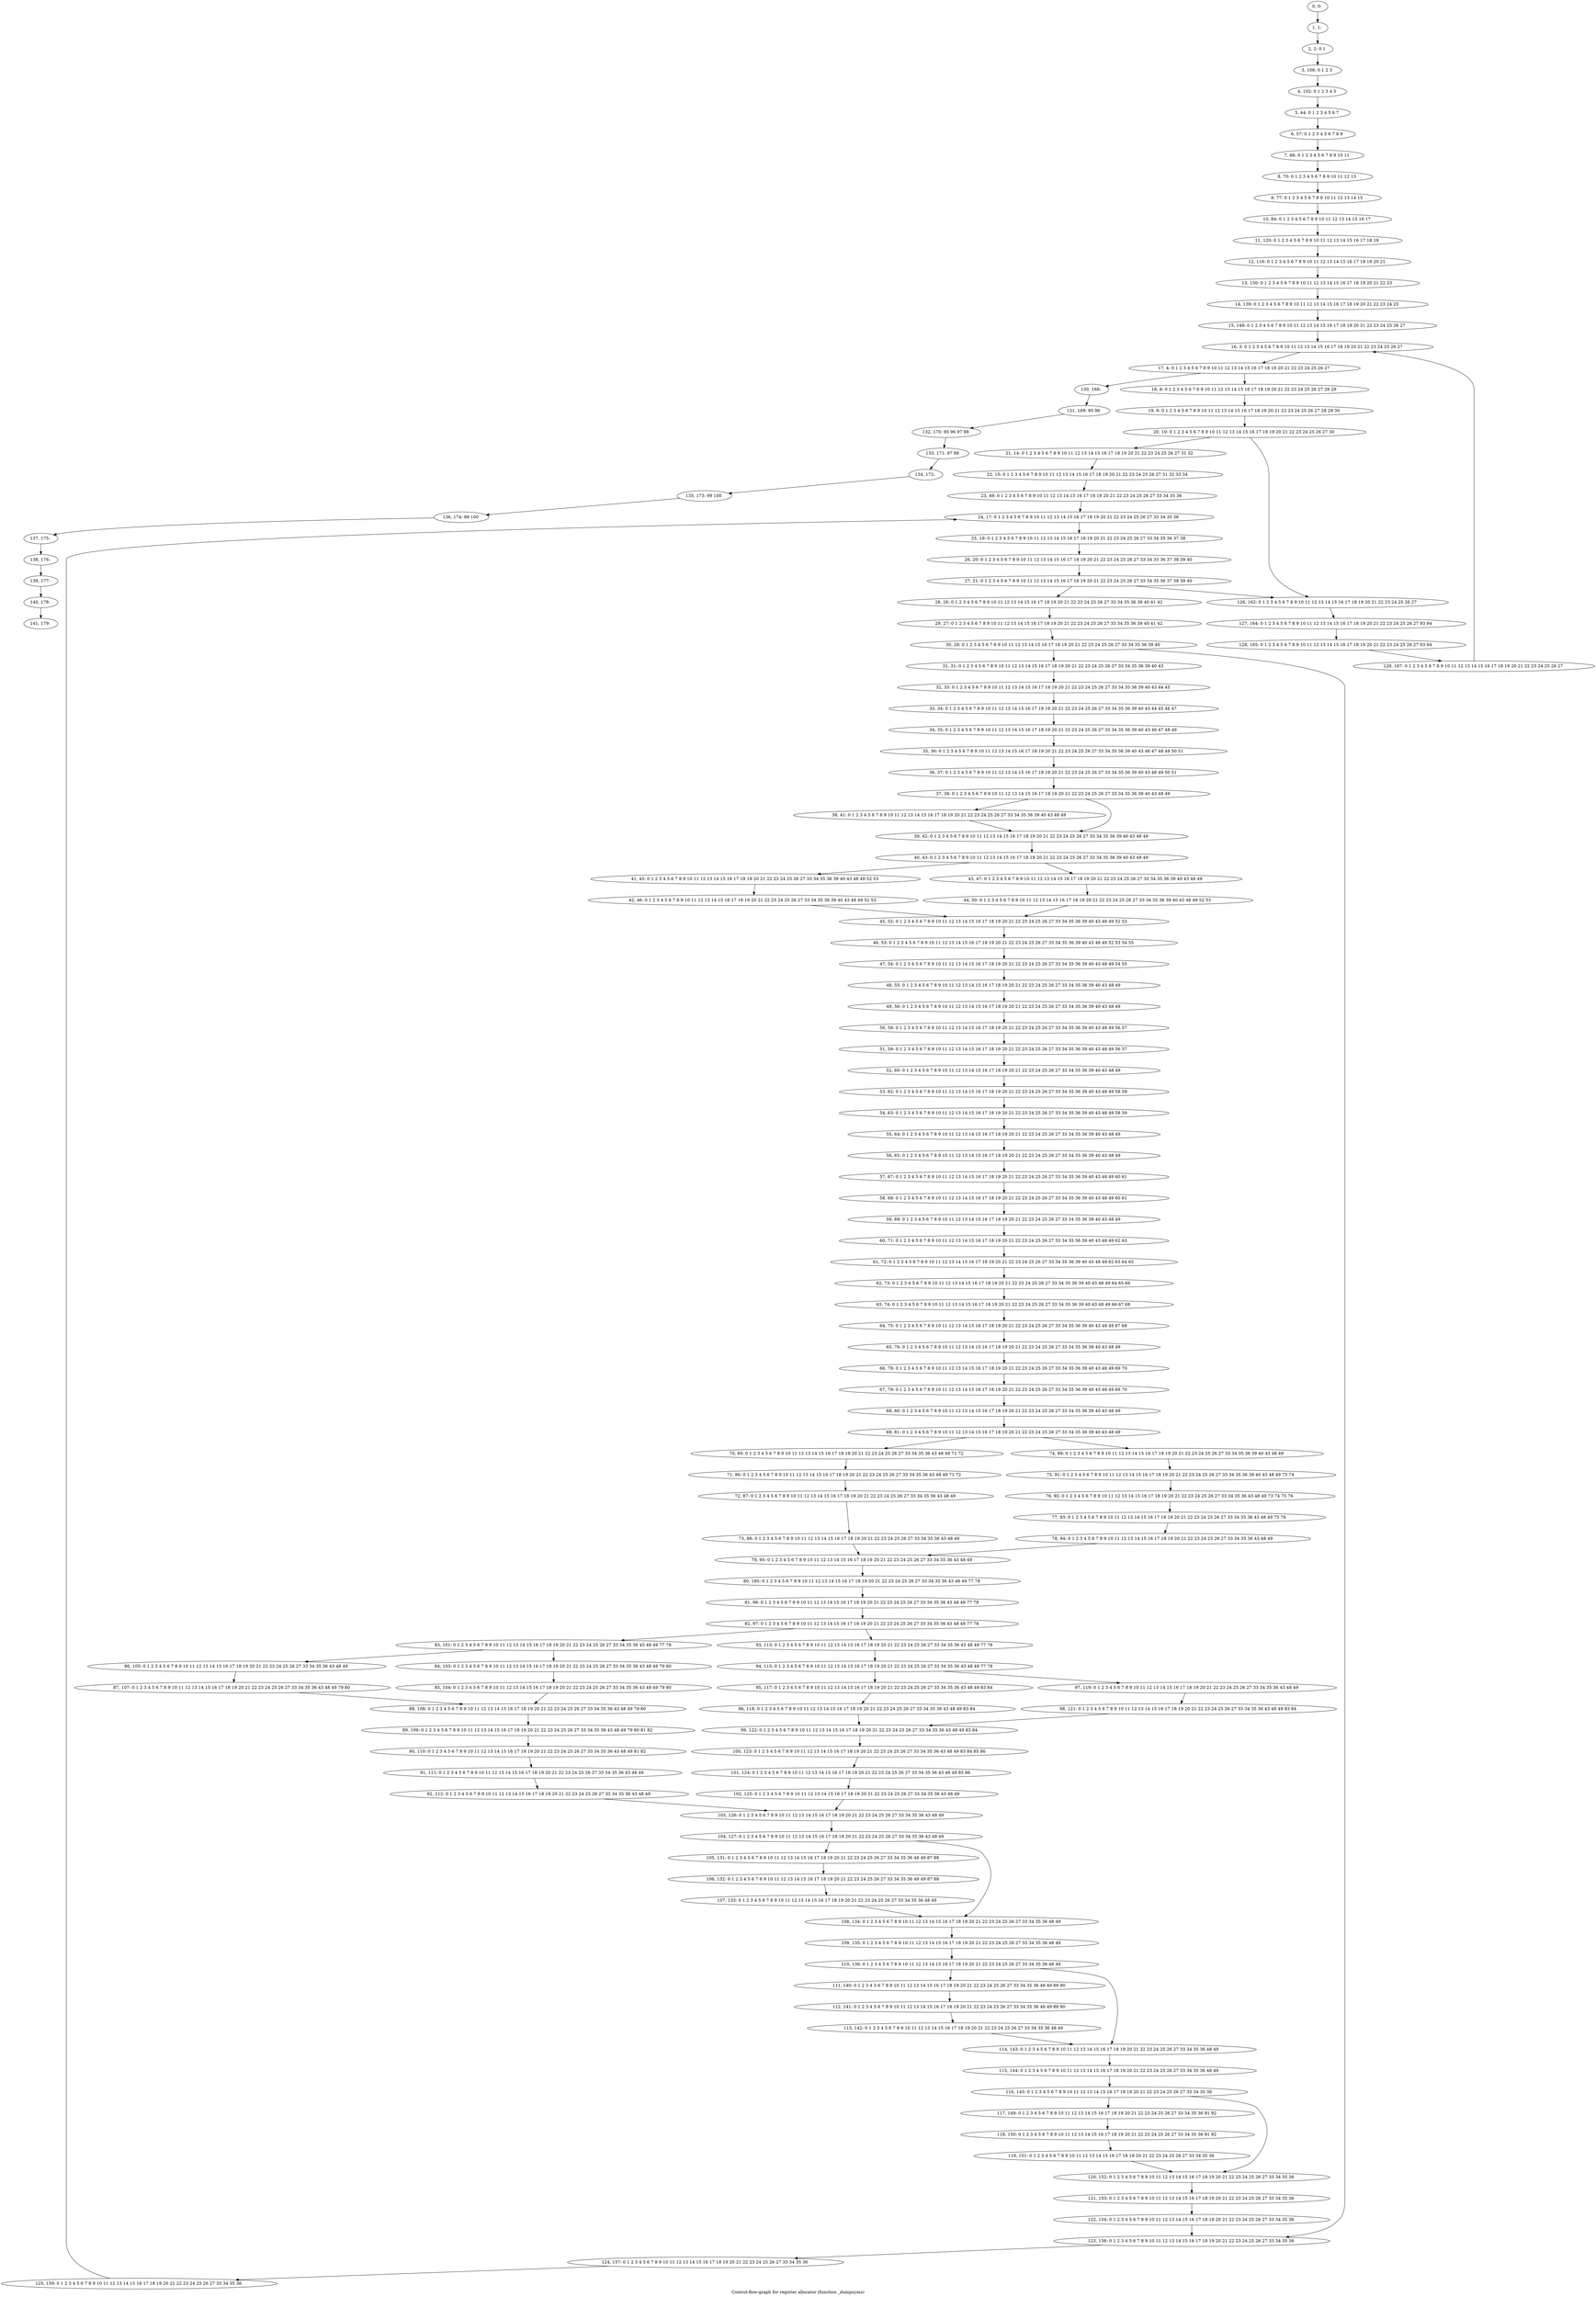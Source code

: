 digraph G {
graph [label="Control-flow-graph for register allocator (function _dumpsyms)"]
0[label="0, 0: "];
1[label="1, 1: "];
2[label="2, 2: 0 1 "];
3[label="3, 106: 0 1 2 3 "];
4[label="4, 102: 0 1 2 3 4 5 "];
5[label="5, 44: 0 1 2 3 4 5 6 7 "];
6[label="6, 57: 0 1 2 3 4 5 6 7 8 9 "];
7[label="7, 66: 0 1 2 3 4 5 6 7 8 9 10 11 "];
8[label="8, 70: 0 1 2 3 4 5 6 7 8 9 10 11 12 13 "];
9[label="9, 77: 0 1 2 3 4 5 6 7 8 9 10 11 12 13 14 15 "];
10[label="10, 84: 0 1 2 3 4 5 6 7 8 9 10 11 12 13 14 15 16 17 "];
11[label="11, 120: 0 1 2 3 4 5 6 7 8 9 10 11 12 13 14 15 16 17 18 19 "];
12[label="12, 116: 0 1 2 3 4 5 6 7 8 9 10 11 12 13 14 15 16 17 18 19 20 21 "];
13[label="13, 130: 0 1 2 3 4 5 6 7 8 9 10 11 12 13 14 15 16 17 18 19 20 21 22 23 "];
14[label="14, 139: 0 1 2 3 4 5 6 7 8 9 10 11 12 13 14 15 16 17 18 19 20 21 22 23 24 25 "];
15[label="15, 148: 0 1 2 3 4 5 6 7 8 9 10 11 12 13 14 15 16 17 18 19 20 21 22 23 24 25 26 27 "];
16[label="16, 3: 0 1 2 3 4 5 6 7 8 9 10 11 12 13 14 15 16 17 18 19 20 21 22 23 24 25 26 27 "];
17[label="17, 4: 0 1 2 3 4 5 6 7 8 9 10 11 12 13 14 15 16 17 18 19 20 21 22 23 24 25 26 27 "];
18[label="18, 8: 0 1 2 3 4 5 6 7 8 9 10 11 12 13 14 15 16 17 18 19 20 21 22 23 24 25 26 27 28 29 "];
19[label="19, 9: 0 1 2 3 4 5 6 7 8 9 10 11 12 13 14 15 16 17 18 19 20 21 22 23 24 25 26 27 28 29 30 "];
20[label="20, 10: 0 1 2 3 4 5 6 7 8 9 10 11 12 13 14 15 16 17 18 19 20 21 22 23 24 25 26 27 30 "];
21[label="21, 14: 0 1 2 3 4 5 6 7 8 9 10 11 12 13 14 15 16 17 18 19 20 21 22 23 24 25 26 27 31 32 "];
22[label="22, 15: 0 1 2 3 4 5 6 7 8 9 10 11 12 13 14 15 16 17 18 19 20 21 22 23 24 25 26 27 31 32 33 34 "];
23[label="23, 49: 0 1 2 3 4 5 6 7 8 9 10 11 12 13 14 15 16 17 18 19 20 21 22 23 24 25 26 27 33 34 35 36 "];
24[label="24, 17: 0 1 2 3 4 5 6 7 8 9 10 11 12 13 14 15 16 17 18 19 20 21 22 23 24 25 26 27 33 34 35 36 "];
25[label="25, 19: 0 1 2 3 4 5 6 7 8 9 10 11 12 13 14 15 16 17 18 19 20 21 22 23 24 25 26 27 33 34 35 36 37 38 "];
26[label="26, 20: 0 1 2 3 4 5 6 7 8 9 10 11 12 13 14 15 16 17 18 19 20 21 22 23 24 25 26 27 33 34 35 36 37 38 39 40 "];
27[label="27, 21: 0 1 2 3 4 5 6 7 8 9 10 11 12 13 14 15 16 17 18 19 20 21 22 23 24 25 26 27 33 34 35 36 37 38 39 40 "];
28[label="28, 26: 0 1 2 3 4 5 6 7 8 9 10 11 12 13 14 15 16 17 18 19 20 21 22 23 24 25 26 27 33 34 35 36 39 40 41 42 "];
29[label="29, 27: 0 1 2 3 4 5 6 7 8 9 10 11 12 13 14 15 16 17 18 19 20 21 22 23 24 25 26 27 33 34 35 36 39 40 41 42 "];
30[label="30, 28: 0 1 2 3 4 5 6 7 8 9 10 11 12 13 14 15 16 17 18 19 20 21 22 23 24 25 26 27 33 34 35 36 39 40 "];
31[label="31, 31: 0 1 2 3 4 5 6 7 8 9 10 11 12 13 14 15 16 17 18 19 20 21 22 23 24 25 26 27 33 34 35 36 39 40 43 "];
32[label="32, 33: 0 1 2 3 4 5 6 7 8 9 10 11 12 13 14 15 16 17 18 19 20 21 22 23 24 25 26 27 33 34 35 36 39 40 43 44 45 "];
33[label="33, 34: 0 1 2 3 4 5 6 7 8 9 10 11 12 13 14 15 16 17 18 19 20 21 22 23 24 25 26 27 33 34 35 36 39 40 43 44 45 46 47 "];
34[label="34, 35: 0 1 2 3 4 5 6 7 8 9 10 11 12 13 14 15 16 17 18 19 20 21 22 23 24 25 26 27 33 34 35 36 39 40 43 46 47 48 49 "];
35[label="35, 36: 0 1 2 3 4 5 6 7 8 9 10 11 12 13 14 15 16 17 18 19 20 21 22 23 24 25 26 27 33 34 35 36 39 40 43 46 47 48 49 50 51 "];
36[label="36, 37: 0 1 2 3 4 5 6 7 8 9 10 11 12 13 14 15 16 17 18 19 20 21 22 23 24 25 26 27 33 34 35 36 39 40 43 48 49 50 51 "];
37[label="37, 38: 0 1 2 3 4 5 6 7 8 9 10 11 12 13 14 15 16 17 18 19 20 21 22 23 24 25 26 27 33 34 35 36 39 40 43 48 49 "];
38[label="38, 41: 0 1 2 3 4 5 6 7 8 9 10 11 12 13 14 15 16 17 18 19 20 21 22 23 24 25 26 27 33 34 35 36 39 40 43 48 49 "];
39[label="39, 42: 0 1 2 3 4 5 6 7 8 9 10 11 12 13 14 15 16 17 18 19 20 21 22 23 24 25 26 27 33 34 35 36 39 40 43 48 49 "];
40[label="40, 43: 0 1 2 3 4 5 6 7 8 9 10 11 12 13 14 15 16 17 18 19 20 21 22 23 24 25 26 27 33 34 35 36 39 40 43 48 49 "];
41[label="41, 45: 0 1 2 3 4 5 6 7 8 9 10 11 12 13 14 15 16 17 18 19 20 21 22 23 24 25 26 27 33 34 35 36 39 40 43 48 49 52 53 "];
42[label="42, 46: 0 1 2 3 4 5 6 7 8 9 10 11 12 13 14 15 16 17 18 19 20 21 22 23 24 25 26 27 33 34 35 36 39 40 43 48 49 52 53 "];
43[label="43, 47: 0 1 2 3 4 5 6 7 8 9 10 11 12 13 14 15 16 17 18 19 20 21 22 23 24 25 26 27 33 34 35 36 39 40 43 48 49 "];
44[label="44, 50: 0 1 2 3 4 5 6 7 8 9 10 11 12 13 14 15 16 17 18 19 20 21 22 23 24 25 26 27 33 34 35 36 39 40 43 48 49 52 53 "];
45[label="45, 52: 0 1 2 3 4 5 6 7 8 9 10 11 12 13 14 15 16 17 18 19 20 21 22 23 24 25 26 27 33 34 35 36 39 40 43 48 49 52 53 "];
46[label="46, 53: 0 1 2 3 4 5 6 7 8 9 10 11 12 13 14 15 16 17 18 19 20 21 22 23 24 25 26 27 33 34 35 36 39 40 43 48 49 52 53 54 55 "];
47[label="47, 54: 0 1 2 3 4 5 6 7 8 9 10 11 12 13 14 15 16 17 18 19 20 21 22 23 24 25 26 27 33 34 35 36 39 40 43 48 49 54 55 "];
48[label="48, 55: 0 1 2 3 4 5 6 7 8 9 10 11 12 13 14 15 16 17 18 19 20 21 22 23 24 25 26 27 33 34 35 36 39 40 43 48 49 "];
49[label="49, 56: 0 1 2 3 4 5 6 7 8 9 10 11 12 13 14 15 16 17 18 19 20 21 22 23 24 25 26 27 33 34 35 36 39 40 43 48 49 "];
50[label="50, 58: 0 1 2 3 4 5 6 7 8 9 10 11 12 13 14 15 16 17 18 19 20 21 22 23 24 25 26 27 33 34 35 36 39 40 43 48 49 56 57 "];
51[label="51, 59: 0 1 2 3 4 5 6 7 8 9 10 11 12 13 14 15 16 17 18 19 20 21 22 23 24 25 26 27 33 34 35 36 39 40 43 48 49 56 57 "];
52[label="52, 60: 0 1 2 3 4 5 6 7 8 9 10 11 12 13 14 15 16 17 18 19 20 21 22 23 24 25 26 27 33 34 35 36 39 40 43 48 49 "];
53[label="53, 62: 0 1 2 3 4 5 6 7 8 9 10 11 12 13 14 15 16 17 18 19 20 21 22 23 24 25 26 27 33 34 35 36 39 40 43 48 49 58 59 "];
54[label="54, 63: 0 1 2 3 4 5 6 7 8 9 10 11 12 13 14 15 16 17 18 19 20 21 22 23 24 25 26 27 33 34 35 36 39 40 43 48 49 58 59 "];
55[label="55, 64: 0 1 2 3 4 5 6 7 8 9 10 11 12 13 14 15 16 17 18 19 20 21 22 23 24 25 26 27 33 34 35 36 39 40 43 48 49 "];
56[label="56, 65: 0 1 2 3 4 5 6 7 8 9 10 11 12 13 14 15 16 17 18 19 20 21 22 23 24 25 26 27 33 34 35 36 39 40 43 48 49 "];
57[label="57, 67: 0 1 2 3 4 5 6 7 8 9 10 11 12 13 14 15 16 17 18 19 20 21 22 23 24 25 26 27 33 34 35 36 39 40 43 48 49 60 61 "];
58[label="58, 68: 0 1 2 3 4 5 6 7 8 9 10 11 12 13 14 15 16 17 18 19 20 21 22 23 24 25 26 27 33 34 35 36 39 40 43 48 49 60 61 "];
59[label="59, 69: 0 1 2 3 4 5 6 7 8 9 10 11 12 13 14 15 16 17 18 19 20 21 22 23 24 25 26 27 33 34 35 36 39 40 43 48 49 "];
60[label="60, 71: 0 1 2 3 4 5 6 7 8 9 10 11 12 13 14 15 16 17 18 19 20 21 22 23 24 25 26 27 33 34 35 36 39 40 43 48 49 62 63 "];
61[label="61, 72: 0 1 2 3 4 5 6 7 8 9 10 11 12 13 14 15 16 17 18 19 20 21 22 23 24 25 26 27 33 34 35 36 39 40 43 48 49 62 63 64 65 "];
62[label="62, 73: 0 1 2 3 4 5 6 7 8 9 10 11 12 13 14 15 16 17 18 19 20 21 22 23 24 25 26 27 33 34 35 36 39 40 43 48 49 64 65 66 "];
63[label="63, 74: 0 1 2 3 4 5 6 7 8 9 10 11 12 13 14 15 16 17 18 19 20 21 22 23 24 25 26 27 33 34 35 36 39 40 43 48 49 66 67 68 "];
64[label="64, 75: 0 1 2 3 4 5 6 7 8 9 10 11 12 13 14 15 16 17 18 19 20 21 22 23 24 25 26 27 33 34 35 36 39 40 43 48 49 67 68 "];
65[label="65, 76: 0 1 2 3 4 5 6 7 8 9 10 11 12 13 14 15 16 17 18 19 20 21 22 23 24 25 26 27 33 34 35 36 39 40 43 48 49 "];
66[label="66, 78: 0 1 2 3 4 5 6 7 8 9 10 11 12 13 14 15 16 17 18 19 20 21 22 23 24 25 26 27 33 34 35 36 39 40 43 48 49 69 70 "];
67[label="67, 79: 0 1 2 3 4 5 6 7 8 9 10 11 12 13 14 15 16 17 18 19 20 21 22 23 24 25 26 27 33 34 35 36 39 40 43 48 49 69 70 "];
68[label="68, 80: 0 1 2 3 4 5 6 7 8 9 10 11 12 13 14 15 16 17 18 19 20 21 22 23 24 25 26 27 33 34 35 36 39 40 43 48 49 "];
69[label="69, 81: 0 1 2 3 4 5 6 7 8 9 10 11 12 13 14 15 16 17 18 19 20 21 22 23 24 25 26 27 33 34 35 36 39 40 43 48 49 "];
70[label="70, 85: 0 1 2 3 4 5 6 7 8 9 10 11 12 13 14 15 16 17 18 19 20 21 22 23 24 25 26 27 33 34 35 36 43 48 49 71 72 "];
71[label="71, 86: 0 1 2 3 4 5 6 7 8 9 10 11 12 13 14 15 16 17 18 19 20 21 22 23 24 25 26 27 33 34 35 36 43 48 49 71 72 "];
72[label="72, 87: 0 1 2 3 4 5 6 7 8 9 10 11 12 13 14 15 16 17 18 19 20 21 22 23 24 25 26 27 33 34 35 36 43 48 49 "];
73[label="73, 88: 0 1 2 3 4 5 6 7 8 9 10 11 12 13 14 15 16 17 18 19 20 21 22 23 24 25 26 27 33 34 35 36 43 48 49 "];
74[label="74, 89: 0 1 2 3 4 5 6 7 8 9 10 11 12 13 14 15 16 17 18 19 20 21 22 23 24 25 26 27 33 34 35 36 39 40 43 48 49 "];
75[label="75, 91: 0 1 2 3 4 5 6 7 8 9 10 11 12 13 14 15 16 17 18 19 20 21 22 23 24 25 26 27 33 34 35 36 39 40 43 48 49 73 74 "];
76[label="76, 92: 0 1 2 3 4 5 6 7 8 9 10 11 12 13 14 15 16 17 18 19 20 21 22 23 24 25 26 27 33 34 35 36 43 48 49 73 74 75 76 "];
77[label="77, 93: 0 1 2 3 4 5 6 7 8 9 10 11 12 13 14 15 16 17 18 19 20 21 22 23 24 25 26 27 33 34 35 36 43 48 49 75 76 "];
78[label="78, 94: 0 1 2 3 4 5 6 7 8 9 10 11 12 13 14 15 16 17 18 19 20 21 22 23 24 25 26 27 33 34 35 36 43 48 49 "];
79[label="79, 95: 0 1 2 3 4 5 6 7 8 9 10 11 12 13 14 15 16 17 18 19 20 21 22 23 24 25 26 27 33 34 35 36 43 48 49 "];
80[label="80, 185: 0 1 2 3 4 5 6 7 8 9 10 11 12 13 14 15 16 17 18 19 20 21 22 23 24 25 26 27 33 34 35 36 43 48 49 77 78 "];
81[label="81, 96: 0 1 2 3 4 5 6 7 8 9 10 11 12 13 14 15 16 17 18 19 20 21 22 23 24 25 26 27 33 34 35 36 43 48 49 77 78 "];
82[label="82, 97: 0 1 2 3 4 5 6 7 8 9 10 11 12 13 14 15 16 17 18 19 20 21 22 23 24 25 26 27 33 34 35 36 43 48 49 77 78 "];
83[label="83, 101: 0 1 2 3 4 5 6 7 8 9 10 11 12 13 14 15 16 17 18 19 20 21 22 23 24 25 26 27 33 34 35 36 43 48 49 77 78 "];
84[label="84, 103: 0 1 2 3 4 5 6 7 8 9 10 11 12 13 14 15 16 17 18 19 20 21 22 23 24 25 26 27 33 34 35 36 43 48 49 79 80 "];
85[label="85, 104: 0 1 2 3 4 5 6 7 8 9 10 11 12 13 14 15 16 17 18 19 20 21 22 23 24 25 26 27 33 34 35 36 43 48 49 79 80 "];
86[label="86, 105: 0 1 2 3 4 5 6 7 8 9 10 11 12 13 14 15 16 17 18 19 20 21 22 23 24 25 26 27 33 34 35 36 43 48 49 "];
87[label="87, 107: 0 1 2 3 4 5 6 7 8 9 10 11 12 13 14 15 16 17 18 19 20 21 22 23 24 25 26 27 33 34 35 36 43 48 49 79 80 "];
88[label="88, 108: 0 1 2 3 4 5 6 7 8 9 10 11 12 13 14 15 16 17 18 19 20 21 22 23 24 25 26 27 33 34 35 36 43 48 49 79 80 "];
89[label="89, 109: 0 1 2 3 4 5 6 7 8 9 10 11 12 13 14 15 16 17 18 19 20 21 22 23 24 25 26 27 33 34 35 36 43 48 49 79 80 81 82 "];
90[label="90, 110: 0 1 2 3 4 5 6 7 8 9 10 11 12 13 14 15 16 17 18 19 20 21 22 23 24 25 26 27 33 34 35 36 43 48 49 81 82 "];
91[label="91, 111: 0 1 2 3 4 5 6 7 8 9 10 11 12 13 14 15 16 17 18 19 20 21 22 23 24 25 26 27 33 34 35 36 43 48 49 "];
92[label="92, 112: 0 1 2 3 4 5 6 7 8 9 10 11 12 13 14 15 16 17 18 19 20 21 22 23 24 25 26 27 33 34 35 36 43 48 49 "];
93[label="93, 113: 0 1 2 3 4 5 6 7 8 9 10 11 12 13 14 15 16 17 18 19 20 21 22 23 24 25 26 27 33 34 35 36 43 48 49 77 78 "];
94[label="94, 115: 0 1 2 3 4 5 6 7 8 9 10 11 12 13 14 15 16 17 18 19 20 21 22 23 24 25 26 27 33 34 35 36 43 48 49 77 78 "];
95[label="95, 117: 0 1 2 3 4 5 6 7 8 9 10 11 12 13 14 15 16 17 18 19 20 21 22 23 24 25 26 27 33 34 35 36 43 48 49 83 84 "];
96[label="96, 118: 0 1 2 3 4 5 6 7 8 9 10 11 12 13 14 15 16 17 18 19 20 21 22 23 24 25 26 27 33 34 35 36 43 48 49 83 84 "];
97[label="97, 119: 0 1 2 3 4 5 6 7 8 9 10 11 12 13 14 15 16 17 18 19 20 21 22 23 24 25 26 27 33 34 35 36 43 48 49 "];
98[label="98, 121: 0 1 2 3 4 5 6 7 8 9 10 11 12 13 14 15 16 17 18 19 20 21 22 23 24 25 26 27 33 34 35 36 43 48 49 83 84 "];
99[label="99, 122: 0 1 2 3 4 5 6 7 8 9 10 11 12 13 14 15 16 17 18 19 20 21 22 23 24 25 26 27 33 34 35 36 43 48 49 83 84 "];
100[label="100, 123: 0 1 2 3 4 5 6 7 8 9 10 11 12 13 14 15 16 17 18 19 20 21 22 23 24 25 26 27 33 34 35 36 43 48 49 83 84 85 86 "];
101[label="101, 124: 0 1 2 3 4 5 6 7 8 9 10 11 12 13 14 15 16 17 18 19 20 21 22 23 24 25 26 27 33 34 35 36 43 48 49 85 86 "];
102[label="102, 125: 0 1 2 3 4 5 6 7 8 9 10 11 12 13 14 15 16 17 18 19 20 21 22 23 24 25 26 27 33 34 35 36 43 48 49 "];
103[label="103, 126: 0 1 2 3 4 5 6 7 8 9 10 11 12 13 14 15 16 17 18 19 20 21 22 23 24 25 26 27 33 34 35 36 43 48 49 "];
104[label="104, 127: 0 1 2 3 4 5 6 7 8 9 10 11 12 13 14 15 16 17 18 19 20 21 22 23 24 25 26 27 33 34 35 36 43 48 49 "];
105[label="105, 131: 0 1 2 3 4 5 6 7 8 9 10 11 12 13 14 15 16 17 18 19 20 21 22 23 24 25 26 27 33 34 35 36 48 49 87 88 "];
106[label="106, 132: 0 1 2 3 4 5 6 7 8 9 10 11 12 13 14 15 16 17 18 19 20 21 22 23 24 25 26 27 33 34 35 36 48 49 87 88 "];
107[label="107, 133: 0 1 2 3 4 5 6 7 8 9 10 11 12 13 14 15 16 17 18 19 20 21 22 23 24 25 26 27 33 34 35 36 48 49 "];
108[label="108, 134: 0 1 2 3 4 5 6 7 8 9 10 11 12 13 14 15 16 17 18 19 20 21 22 23 24 25 26 27 33 34 35 36 48 49 "];
109[label="109, 135: 0 1 2 3 4 5 6 7 8 9 10 11 12 13 14 15 16 17 18 19 20 21 22 23 24 25 26 27 33 34 35 36 48 49 "];
110[label="110, 136: 0 1 2 3 4 5 6 7 8 9 10 11 12 13 14 15 16 17 18 19 20 21 22 23 24 25 26 27 33 34 35 36 48 49 "];
111[label="111, 140: 0 1 2 3 4 5 6 7 8 9 10 11 12 13 14 15 16 17 18 19 20 21 22 23 24 25 26 27 33 34 35 36 48 49 89 90 "];
112[label="112, 141: 0 1 2 3 4 5 6 7 8 9 10 11 12 13 14 15 16 17 18 19 20 21 22 23 24 25 26 27 33 34 35 36 48 49 89 90 "];
113[label="113, 142: 0 1 2 3 4 5 6 7 8 9 10 11 12 13 14 15 16 17 18 19 20 21 22 23 24 25 26 27 33 34 35 36 48 49 "];
114[label="114, 143: 0 1 2 3 4 5 6 7 8 9 10 11 12 13 14 15 16 17 18 19 20 21 22 23 24 25 26 27 33 34 35 36 48 49 "];
115[label="115, 144: 0 1 2 3 4 5 6 7 8 9 10 11 12 13 14 15 16 17 18 19 20 21 22 23 24 25 26 27 33 34 35 36 48 49 "];
116[label="116, 145: 0 1 2 3 4 5 6 7 8 9 10 11 12 13 14 15 16 17 18 19 20 21 22 23 24 25 26 27 33 34 35 36 "];
117[label="117, 149: 0 1 2 3 4 5 6 7 8 9 10 11 12 13 14 15 16 17 18 19 20 21 22 23 24 25 26 27 33 34 35 36 91 92 "];
118[label="118, 150: 0 1 2 3 4 5 6 7 8 9 10 11 12 13 14 15 16 17 18 19 20 21 22 23 24 25 26 27 33 34 35 36 91 92 "];
119[label="119, 151: 0 1 2 3 4 5 6 7 8 9 10 11 12 13 14 15 16 17 18 19 20 21 22 23 24 25 26 27 33 34 35 36 "];
120[label="120, 152: 0 1 2 3 4 5 6 7 8 9 10 11 12 13 14 15 16 17 18 19 20 21 22 23 24 25 26 27 33 34 35 36 "];
121[label="121, 153: 0 1 2 3 4 5 6 7 8 9 10 11 12 13 14 15 16 17 18 19 20 21 22 23 24 25 26 27 33 34 35 36 "];
122[label="122, 154: 0 1 2 3 4 5 6 7 8 9 10 11 12 13 14 15 16 17 18 19 20 21 22 23 24 25 26 27 33 34 35 36 "];
123[label="123, 156: 0 1 2 3 4 5 6 7 8 9 10 11 12 13 14 15 16 17 18 19 20 21 22 23 24 25 26 27 33 34 35 36 "];
124[label="124, 157: 0 1 2 3 4 5 6 7 8 9 10 11 12 13 14 15 16 17 18 19 20 21 22 23 24 25 26 27 33 34 35 36 "];
125[label="125, 159: 0 1 2 3 4 5 6 7 8 9 10 11 12 13 14 15 16 17 18 19 20 21 22 23 24 25 26 27 33 34 35 36 "];
126[label="126, 162: 0 1 2 3 4 5 6 7 8 9 10 11 12 13 14 15 16 17 18 19 20 21 22 23 24 25 26 27 "];
127[label="127, 164: 0 1 2 3 4 5 6 7 8 9 10 11 12 13 14 15 16 17 18 19 20 21 22 23 24 25 26 27 93 94 "];
128[label="128, 165: 0 1 2 3 4 5 6 7 8 9 10 11 12 13 14 15 16 17 18 19 20 21 22 23 24 25 26 27 93 94 "];
129[label="129, 167: 0 1 2 3 4 5 6 7 8 9 10 11 12 13 14 15 16 17 18 19 20 21 22 23 24 25 26 27 "];
130[label="130, 168: "];
131[label="131, 169: 95 96 "];
132[label="132, 170: 95 96 97 98 "];
133[label="133, 171: 97 98 "];
134[label="134, 172: "];
135[label="135, 173: 99 100 "];
136[label="136, 174: 99 100 "];
137[label="137, 175: "];
138[label="138, 176: "];
139[label="139, 177: "];
140[label="140, 178: "];
141[label="141, 179: "];
0->1 ;
1->2 ;
2->3 ;
3->4 ;
4->5 ;
5->6 ;
6->7 ;
7->8 ;
8->9 ;
9->10 ;
10->11 ;
11->12 ;
12->13 ;
13->14 ;
14->15 ;
15->16 ;
16->17 ;
17->18 ;
17->130 ;
18->19 ;
19->20 ;
20->21 ;
20->126 ;
21->22 ;
22->23 ;
23->24 ;
24->25 ;
25->26 ;
26->27 ;
27->28 ;
27->126 ;
28->29 ;
29->30 ;
30->31 ;
30->123 ;
31->32 ;
32->33 ;
33->34 ;
34->35 ;
35->36 ;
36->37 ;
37->38 ;
37->39 ;
38->39 ;
39->40 ;
40->41 ;
40->43 ;
41->42 ;
42->45 ;
43->44 ;
44->45 ;
45->46 ;
46->47 ;
47->48 ;
48->49 ;
49->50 ;
50->51 ;
51->52 ;
52->53 ;
53->54 ;
54->55 ;
55->56 ;
56->57 ;
57->58 ;
58->59 ;
59->60 ;
60->61 ;
61->62 ;
62->63 ;
63->64 ;
64->65 ;
65->66 ;
66->67 ;
67->68 ;
68->69 ;
69->70 ;
69->74 ;
70->71 ;
71->72 ;
72->73 ;
73->79 ;
74->75 ;
75->76 ;
76->77 ;
77->78 ;
78->79 ;
79->80 ;
80->81 ;
81->82 ;
82->83 ;
82->93 ;
83->84 ;
83->86 ;
84->85 ;
85->88 ;
86->87 ;
87->88 ;
88->89 ;
89->90 ;
90->91 ;
91->92 ;
92->103 ;
93->94 ;
94->95 ;
94->97 ;
95->96 ;
96->99 ;
97->98 ;
98->99 ;
99->100 ;
100->101 ;
101->102 ;
102->103 ;
103->104 ;
104->105 ;
104->108 ;
105->106 ;
106->107 ;
107->108 ;
108->109 ;
109->110 ;
110->111 ;
110->114 ;
111->112 ;
112->113 ;
113->114 ;
114->115 ;
115->116 ;
116->117 ;
116->120 ;
117->118 ;
118->119 ;
119->120 ;
120->121 ;
121->122 ;
122->123 ;
123->124 ;
124->125 ;
125->24 ;
126->127 ;
127->128 ;
128->129 ;
129->16 ;
130->131 ;
131->132 ;
132->133 ;
133->134 ;
134->135 ;
135->136 ;
136->137 ;
137->138 ;
138->139 ;
139->140 ;
140->141 ;
}
